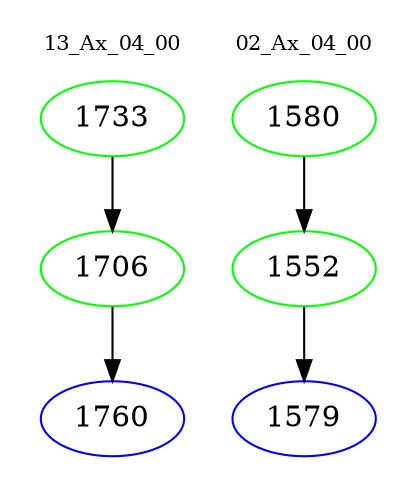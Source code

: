 digraph{
subgraph cluster_0 {
color = white
label = "13_Ax_04_00";
fontsize=10;
T0_1733 [label="1733", color="green"]
T0_1733 -> T0_1706 [color="black"]
T0_1706 [label="1706", color="green"]
T0_1706 -> T0_1760 [color="black"]
T0_1760 [label="1760", color="blue"]
}
subgraph cluster_1 {
color = white
label = "02_Ax_04_00";
fontsize=10;
T1_1580 [label="1580", color="green"]
T1_1580 -> T1_1552 [color="black"]
T1_1552 [label="1552", color="green"]
T1_1552 -> T1_1579 [color="black"]
T1_1579 [label="1579", color="blue"]
}
}
